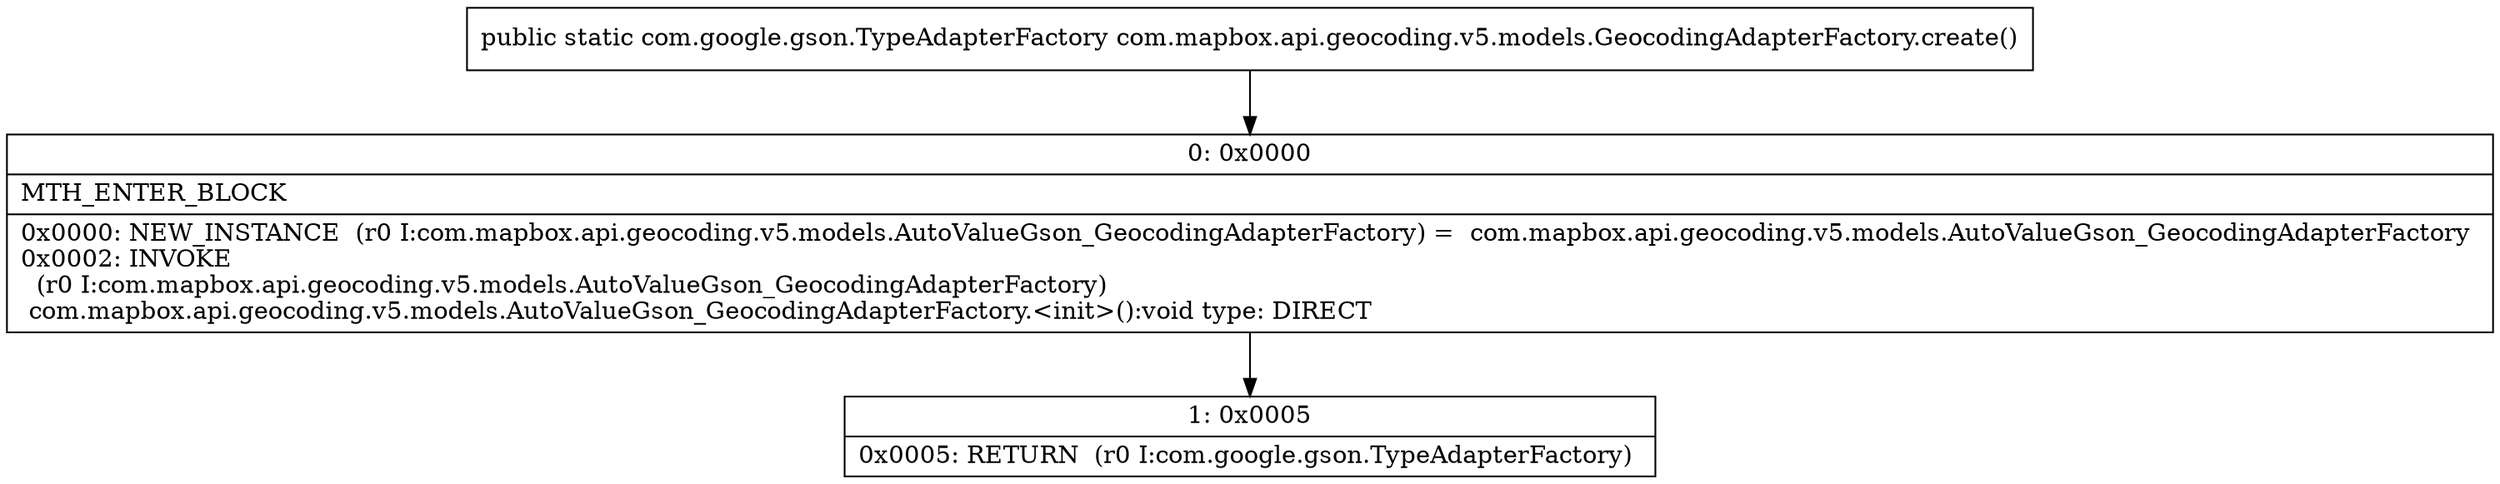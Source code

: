 digraph "CFG forcom.mapbox.api.geocoding.v5.models.GeocodingAdapterFactory.create()Lcom\/google\/gson\/TypeAdapterFactory;" {
Node_0 [shape=record,label="{0\:\ 0x0000|MTH_ENTER_BLOCK\l|0x0000: NEW_INSTANCE  (r0 I:com.mapbox.api.geocoding.v5.models.AutoValueGson_GeocodingAdapterFactory) =  com.mapbox.api.geocoding.v5.models.AutoValueGson_GeocodingAdapterFactory \l0x0002: INVOKE  \l  (r0 I:com.mapbox.api.geocoding.v5.models.AutoValueGson_GeocodingAdapterFactory)\l com.mapbox.api.geocoding.v5.models.AutoValueGson_GeocodingAdapterFactory.\<init\>():void type: DIRECT \l}"];
Node_1 [shape=record,label="{1\:\ 0x0005|0x0005: RETURN  (r0 I:com.google.gson.TypeAdapterFactory) \l}"];
MethodNode[shape=record,label="{public static com.google.gson.TypeAdapterFactory com.mapbox.api.geocoding.v5.models.GeocodingAdapterFactory.create() }"];
MethodNode -> Node_0;
Node_0 -> Node_1;
}

